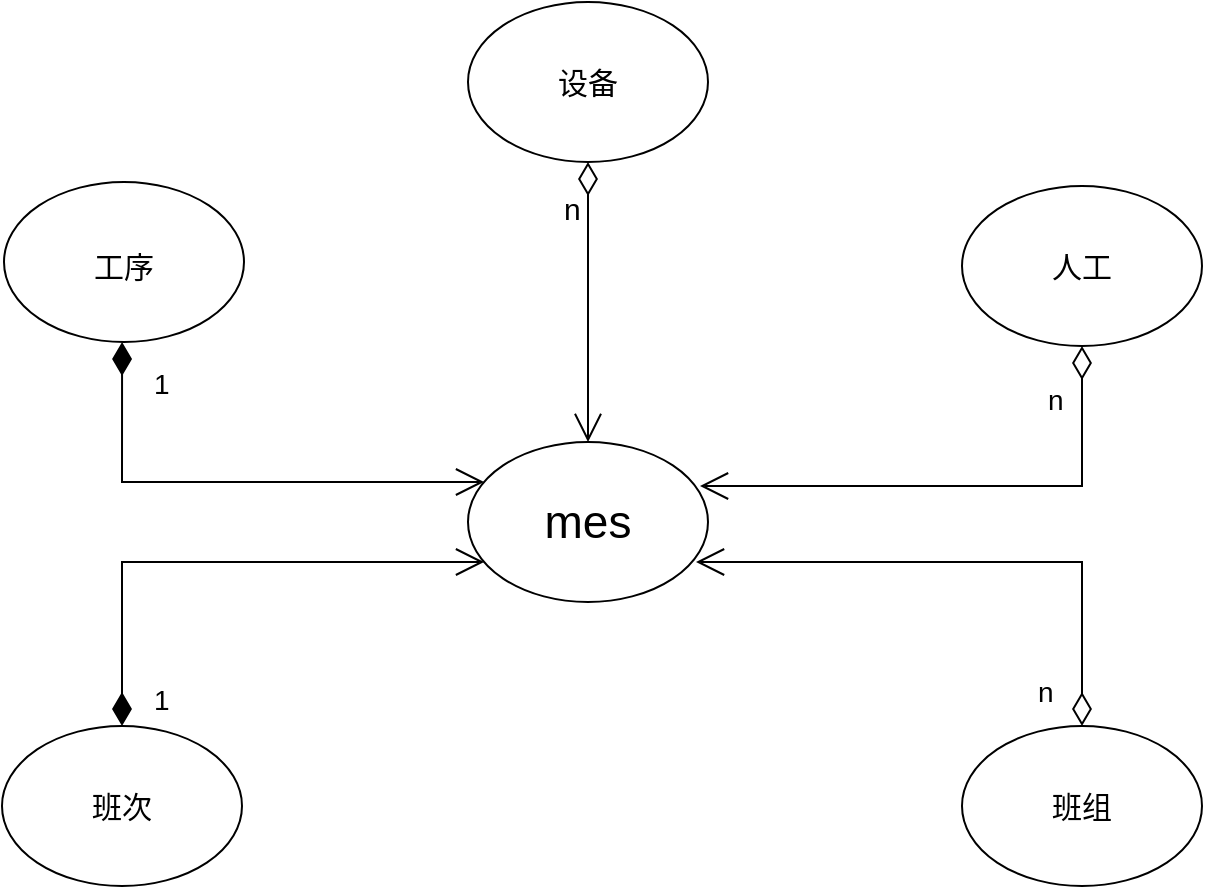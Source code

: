 <mxfile version="20.0.4" type="github">
  <diagram id="hM2SDoxnbh2Bvzxodgqe" name="第 1 页">
    <mxGraphModel dx="1422" dy="786" grid="1" gridSize="10" guides="1" tooltips="1" connect="1" arrows="1" fold="1" page="1" pageScale="1" pageWidth="1654" pageHeight="2336" math="0" shadow="0">
      <root>
        <mxCell id="0" />
        <mxCell id="1" parent="0" />
        <mxCell id="ckxIVoQjhivs-84Mz3xd-2" value="&lt;font style=&quot;font-size: 23px;&quot;&gt;mes&lt;/font&gt;" style="ellipse;whiteSpace=wrap;html=1;" parent="1" vertex="1">
          <mxGeometry x="649" y="420" width="120" height="80" as="geometry" />
        </mxCell>
        <mxCell id="ckxIVoQjhivs-84Mz3xd-4" value="&lt;font style=&quot;font-size: 15px;&quot;&gt;工序&lt;/font&gt;" style="ellipse;whiteSpace=wrap;html=1;fontSize=23;" parent="1" vertex="1">
          <mxGeometry x="417" y="290" width="120" height="80" as="geometry" />
        </mxCell>
        <mxCell id="ckxIVoQjhivs-84Mz3xd-5" value="班次" style="ellipse;whiteSpace=wrap;html=1;fontSize=15;" parent="1" vertex="1">
          <mxGeometry x="416" y="562" width="120" height="80" as="geometry" />
        </mxCell>
        <mxCell id="ckxIVoQjhivs-84Mz3xd-6" value="班组" style="ellipse;whiteSpace=wrap;html=1;fontSize=15;" parent="1" vertex="1">
          <mxGeometry x="896" y="562" width="120" height="80" as="geometry" />
        </mxCell>
        <mxCell id="ckxIVoQjhivs-84Mz3xd-7" value="人工" style="ellipse;whiteSpace=wrap;html=1;fontSize=15;" parent="1" vertex="1">
          <mxGeometry x="896" y="292" width="120" height="80" as="geometry" />
        </mxCell>
        <mxCell id="ckxIVoQjhivs-84Mz3xd-8" value="设备" style="ellipse;whiteSpace=wrap;html=1;fontSize=15;" parent="1" vertex="1">
          <mxGeometry x="649" y="200" width="120" height="80" as="geometry" />
        </mxCell>
        <mxCell id="ckxIVoQjhivs-84Mz3xd-9" value="" style="endArrow=open;html=1;endSize=12;startArrow=diamondThin;startSize=14;startFill=0;edgeStyle=orthogonalEdgeStyle;rounded=0;fontSize=15;exitX=0.5;exitY=1;exitDx=0;exitDy=0;entryX=0.5;entryY=0;entryDx=0;entryDy=0;" parent="1" source="ckxIVoQjhivs-84Mz3xd-8" target="ckxIVoQjhivs-84Mz3xd-2" edge="1">
          <mxGeometry relative="1" as="geometry">
            <mxPoint x="640" y="400" as="sourcePoint" />
            <mxPoint x="800" y="400" as="targetPoint" />
          </mxGeometry>
        </mxCell>
        <mxCell id="ckxIVoQjhivs-84Mz3xd-10" value="n" style="edgeLabel;resizable=0;html=1;align=left;verticalAlign=top;fontSize=15;" parent="ckxIVoQjhivs-84Mz3xd-9" connectable="0" vertex="1">
          <mxGeometry x="-1" relative="1" as="geometry">
            <mxPoint x="-14" y="8" as="offset" />
          </mxGeometry>
        </mxCell>
        <mxCell id="GOjAwoUIxdspf01o6_iu-8" value="" style="endArrow=open;html=1;endSize=12;startArrow=diamondThin;startSize=14;startFill=0;edgeStyle=orthogonalEdgeStyle;rounded=0;fontSize=14;exitX=0.5;exitY=1;exitDx=0;exitDy=0;entryX=1;entryY=0.5;entryDx=0;entryDy=0;" edge="1" parent="1" source="ckxIVoQjhivs-84Mz3xd-7">
          <mxGeometry relative="1" as="geometry">
            <mxPoint x="636" y="382" as="sourcePoint" />
            <mxPoint x="765" y="442" as="targetPoint" />
            <Array as="points">
              <mxPoint x="956" y="442" />
            </Array>
          </mxGeometry>
        </mxCell>
        <mxCell id="GOjAwoUIxdspf01o6_iu-9" value="n" style="edgeLabel;resizable=0;html=1;align=left;verticalAlign=top;fontSize=14;" connectable="0" vertex="1" parent="GOjAwoUIxdspf01o6_iu-8">
          <mxGeometry x="-1" relative="1" as="geometry">
            <mxPoint x="-19" y="12" as="offset" />
          </mxGeometry>
        </mxCell>
        <mxCell id="GOjAwoUIxdspf01o6_iu-23" value="1" style="endArrow=open;html=1;endSize=12;startArrow=diamondThin;startSize=14;startFill=1;edgeStyle=orthogonalEdgeStyle;align=left;verticalAlign=bottom;rounded=0;fontSize=14;exitX=0.5;exitY=0;exitDx=0;exitDy=0;" edge="1" parent="1">
          <mxGeometry x="-0.985" y="-14" relative="1" as="geometry">
            <mxPoint x="476" y="562" as="sourcePoint" />
            <mxPoint x="657.038" y="480" as="targetPoint" />
            <Array as="points">
              <mxPoint x="476" y="480" />
            </Array>
            <mxPoint as="offset" />
          </mxGeometry>
        </mxCell>
        <mxCell id="GOjAwoUIxdspf01o6_iu-25" value="" style="endArrow=open;html=1;endSize=12;startArrow=diamondThin;startSize=14;startFill=0;edgeStyle=orthogonalEdgeStyle;rounded=0;fontSize=14;exitX=0.5;exitY=0;exitDx=0;exitDy=0;entryX=0.95;entryY=0.75;entryDx=0;entryDy=0;entryPerimeter=0;" edge="1" parent="1" source="ckxIVoQjhivs-84Mz3xd-6" target="ckxIVoQjhivs-84Mz3xd-2">
          <mxGeometry relative="1" as="geometry">
            <mxPoint x="640" y="410" as="sourcePoint" />
            <mxPoint x="770" y="480" as="targetPoint" />
            <Array as="points">
              <mxPoint x="956" y="480" />
            </Array>
          </mxGeometry>
        </mxCell>
        <mxCell id="GOjAwoUIxdspf01o6_iu-26" value="n" style="edgeLabel;resizable=0;html=1;align=left;verticalAlign=top;fontSize=14;" connectable="0" vertex="1" parent="GOjAwoUIxdspf01o6_iu-25">
          <mxGeometry x="-1" relative="1" as="geometry">
            <mxPoint x="-24" y="-32" as="offset" />
          </mxGeometry>
        </mxCell>
        <mxCell id="GOjAwoUIxdspf01o6_iu-28" value="1" style="endArrow=open;html=1;endSize=12;startArrow=diamondThin;startSize=14;startFill=1;edgeStyle=orthogonalEdgeStyle;align=left;verticalAlign=bottom;rounded=0;fontSize=14;exitX=0.492;exitY=1;exitDx=0;exitDy=0;exitPerimeter=0;" edge="1" parent="1">
          <mxGeometry x="-0.751" y="14" relative="1" as="geometry">
            <mxPoint x="476.04" y="370" as="sourcePoint" />
            <mxPoint x="657.038" y="440" as="targetPoint" />
            <Array as="points">
              <mxPoint x="476" y="440" />
            </Array>
            <mxPoint as="offset" />
          </mxGeometry>
        </mxCell>
      </root>
    </mxGraphModel>
  </diagram>
</mxfile>
